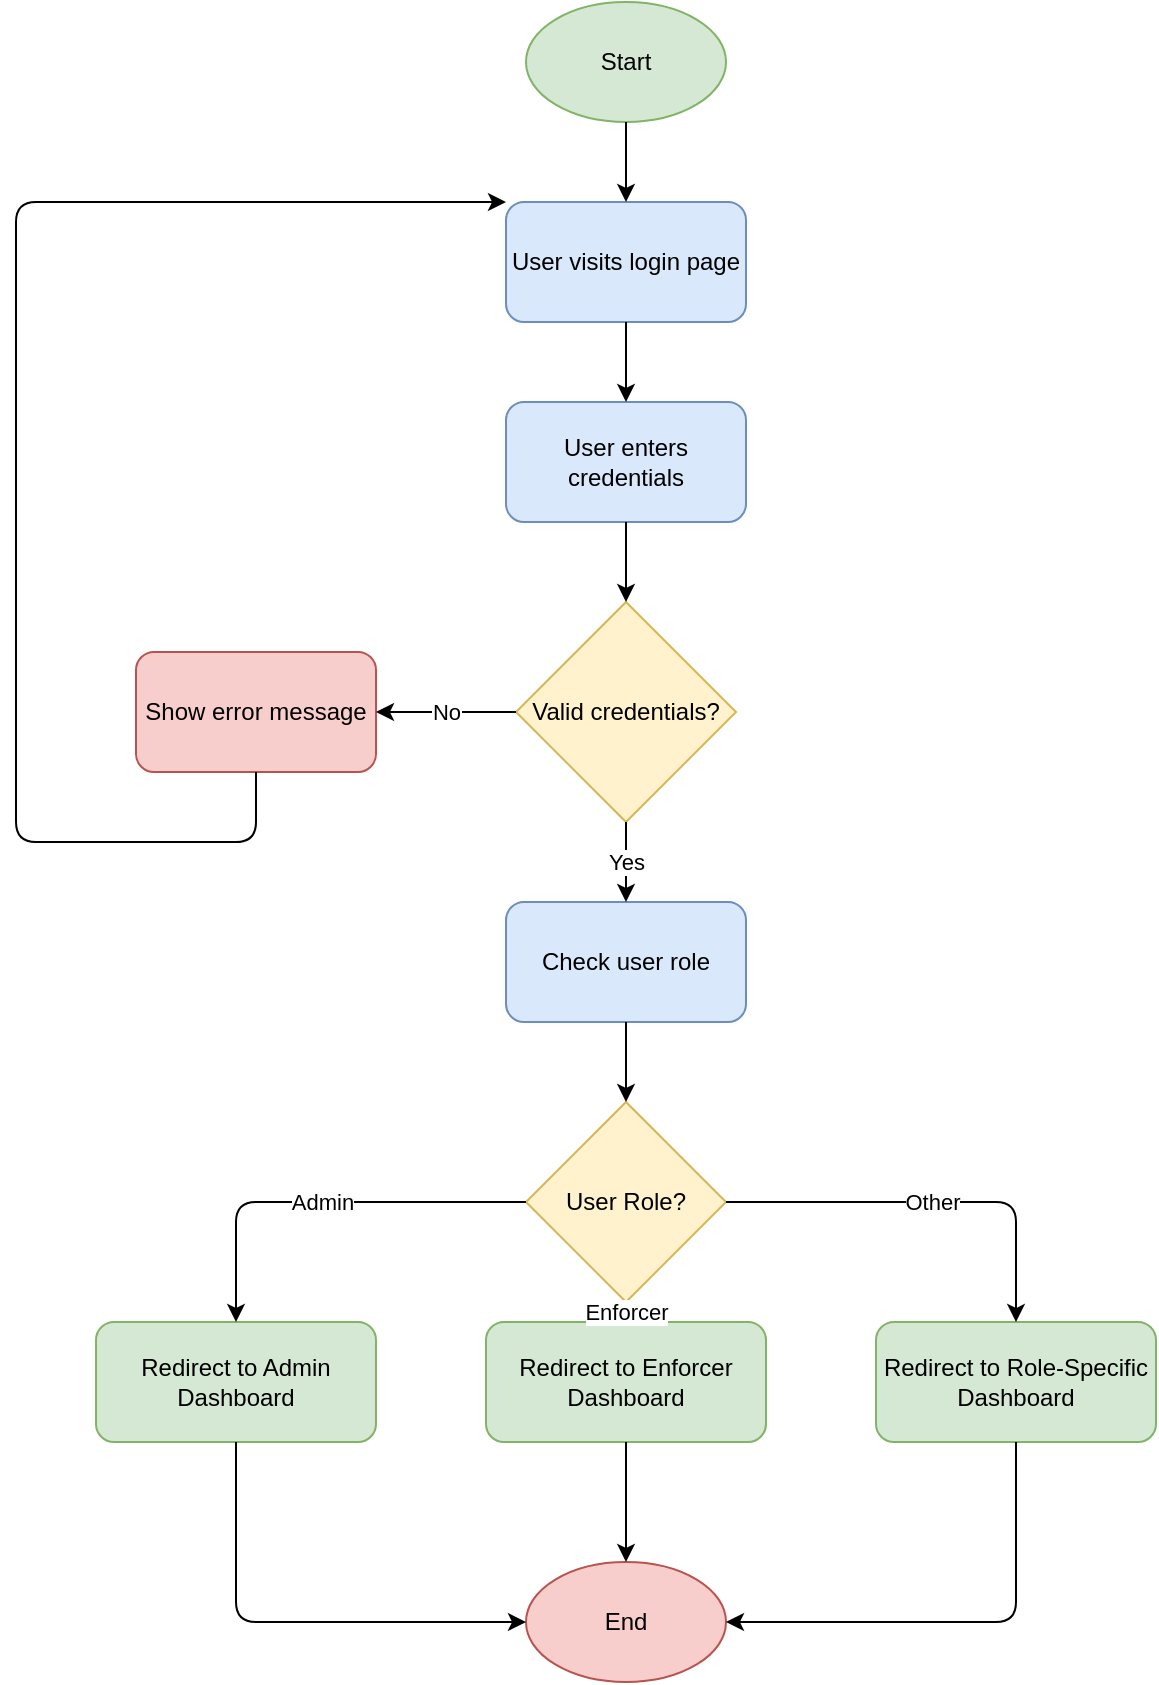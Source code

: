 <?xml version="1.0" encoding="UTF-8"?>
<mxfile version="21.1.1">
  <diagram id="auth-process-flowchart" name="User Authentication Process">
    <mxGraphModel dx="1200" dy="800" grid="1" gridSize="10" guides="1" tooltips="1" connect="1" arrows="1" fold="1" page="1" pageScale="1" pageWidth="850" pageHeight="1100">
      <root>
        <mxCell id="0"/>
        <mxCell id="1" parent="0"/>
        
        <!-- Start Node -->
        <mxCell id="2" value="Start" style="ellipse;whiteSpace=wrap;html=1;fillColor=#d5e8d4;strokeColor=#82b366;" vertex="1" parent="1">
          <mxGeometry x="375" y="20" width="100" height="60" as="geometry"/>
        </mxCell>
        
        <!-- Login Page -->
        <mxCell id="3" value="User visits login page" style="rounded=1;whiteSpace=wrap;html=1;fillColor=#dae8fc;strokeColor=#6c8ebf;" vertex="1" parent="1">
          <mxGeometry x="365" y="120" width="120" height="60" as="geometry"/>
        </mxCell>
        
        <!-- Enter Credentials -->
        <mxCell id="4" value="User enters credentials" style="rounded=1;whiteSpace=wrap;html=1;fillColor=#dae8fc;strokeColor=#6c8ebf;" vertex="1" parent="1">
          <mxGeometry x="365" y="220" width="120" height="60" as="geometry"/>
        </mxCell>
        
        <!-- Credentials Check -->
        <mxCell id="5" value="Valid credentials?" style="rhombus;whiteSpace=wrap;html=1;fillColor=#fff2cc;strokeColor=#d6b656;" vertex="1" parent="1">
          <mxGeometry x="370" y="320" width="110" height="110" as="geometry"/>
        </mxCell>
        
        <!-- Authentication Failed -->
        <mxCell id="6" value="Show error message" style="rounded=1;whiteSpace=wrap;html=1;fillColor=#f8cecc;strokeColor=#b85450;" vertex="1" parent="1">
          <mxGeometry x="180" y="345" width="120" height="60" as="geometry"/>
        </mxCell>
        
        <!-- Role Check -->
        <mxCell id="7" value="Check user role" style="rounded=1;whiteSpace=wrap;html=1;fillColor=#dae8fc;strokeColor=#6c8ebf;" vertex="1" parent="1">
          <mxGeometry x="365" y="470" width="120" height="60" as="geometry"/>
        </mxCell>
        
        <!-- Role Decision -->
        <mxCell id="8" value="User Role?" style="rhombus;whiteSpace=wrap;html=1;fillColor=#fff2cc;strokeColor=#d6b656;" vertex="1" parent="1">
          <mxGeometry x="375" y="570" width="100" height="100" as="geometry"/>
        </mxCell>
        
        <!-- Admin Dashboard -->
        <mxCell id="9" value="Redirect to Admin Dashboard" style="rounded=1;whiteSpace=wrap;html=1;fillColor=#d5e8d4;strokeColor=#82b366;" vertex="1" parent="1">
          <mxGeometry x="160" y="680" width="140" height="60" as="geometry"/>
        </mxCell>
        
        <!-- Enforcer Dashboard -->
        <mxCell id="10" value="Redirect to Enforcer Dashboard" style="rounded=1;whiteSpace=wrap;html=1;fillColor=#d5e8d4;strokeColor=#82b366;" vertex="1" parent="1">
          <mxGeometry x="355" y="680" width="140" height="60" as="geometry"/>
        </mxCell>
        
        <!-- Other Roles -->
        <mxCell id="11" value="Redirect to Role-Specific Dashboard" style="rounded=1;whiteSpace=wrap;html=1;fillColor=#d5e8d4;strokeColor=#82b366;" vertex="1" parent="1">
          <mxGeometry x="550" y="680" width="140" height="60" as="geometry"/>
        </mxCell>
        
        <!-- End Node -->
        <mxCell id="12" value="End" style="ellipse;whiteSpace=wrap;html=1;fillColor=#f8cecc;strokeColor=#b85450;" vertex="1" parent="1">
          <mxGeometry x="375" y="800" width="100" height="60" as="geometry"/>
        </mxCell>
        
        <!-- Connections -->
        <mxCell id="13" value="" style="endArrow=classic;html=1;exitX=0.5;exitY=1;exitDx=0;exitDy=0;entryX=0.5;entryY=0;entryDx=0;entryDy=0;" edge="1" parent="1" source="2" target="3">
          <mxGeometry width="50" height="50" relative="1" as="geometry">
            <mxPoint x="400" y="430" as="sourcePoint"/>
            <mxPoint x="450" y="380" as="targetPoint"/>
          </mxGeometry>
        </mxCell>
        
        <mxCell id="14" value="" style="endArrow=classic;html=1;exitX=0.5;exitY=1;exitDx=0;exitDy=0;entryX=0.5;entryY=0;entryDx=0;entryDy=0;" edge="1" parent="1" source="3" target="4">
          <mxGeometry width="50" height="50" relative="1" as="geometry">
            <mxPoint x="400" y="430" as="sourcePoint"/>
            <mxPoint x="450" y="380" as="targetPoint"/>
          </mxGeometry>
        </mxCell>
        
        <mxCell id="15" value="" style="endArrow=classic;html=1;exitX=0.5;exitY=1;exitDx=0;exitDy=0;entryX=0.5;entryY=0;entryDx=0;entryDy=0;" edge="1" parent="1" source="4" target="5">
          <mxGeometry width="50" height="50" relative="1" as="geometry">
            <mxPoint x="400" y="430" as="sourcePoint"/>
            <mxPoint x="450" y="380" as="targetPoint"/>
          </mxGeometry>
        </mxCell>
        
        <mxCell id="16" value="No" style="endArrow=classic;html=1;exitX=0;exitY=0.5;exitDx=0;exitDy=0;entryX=1;entryY=0.5;entryDx=0;entryDy=0;" edge="1" parent="1" source="5" target="6">
          <mxGeometry width="50" height="50" relative="1" as="geometry">
            <mxPoint x="400" y="430" as="sourcePoint"/>
            <mxPoint x="450" y="380" as="targetPoint"/>
          </mxGeometry>
        </mxCell>
        
        <mxCell id="17" value="Yes" style="endArrow=classic;html=1;exitX=0.5;exitY=1;exitDx=0;exitDy=0;entryX=0.5;entryY=0;entryDx=0;entryDy=0;" edge="1" parent="1" source="5" target="7">
          <mxGeometry width="50" height="50" relative="1" as="geometry">
            <mxPoint x="400" y="430" as="sourcePoint"/>
            <mxPoint x="450" y="380" as="targetPoint"/>
          </mxGeometry>
        </mxCell>
        
        <mxCell id="18" value="" style="endArrow=classic;html=1;exitX=0.5;exitY=1;exitDx=0;exitDy=0;entryX=0.5;entryY=0;entryDx=0;entryDy=0;" edge="1" parent="1" source="7" target="8">
          <mxGeometry width="50" height="50" relative="1" as="geometry">
            <mxPoint x="400" y="430" as="sourcePoint"/>
            <mxPoint x="450" y="380" as="targetPoint"/>
          </mxGeometry>
        </mxCell>
        
        <mxCell id="19" value="Admin" style="endArrow=classic;html=1;exitX=0;exitY=0.5;exitDx=0;exitDy=0;entryX=0.5;entryY=0;entryDx=0;entryDy=0;" edge="1" parent="1" source="8" target="9">
          <mxGeometry width="50" height="50" relative="1" as="geometry">
            <mxPoint x="400" y="430" as="sourcePoint"/>
            <mxPoint x="450" y="380" as="targetPoint"/>
            <Array as="points">
              <mxPoint x="230" y="620"/>
            </Array>
          </mxGeometry>
        </mxCell>
        
        <mxCell id="20" value="Enforcer" style="endArrow=classic;html=1;exitX=0.5;exitY=1;exitDx=0;exitDy=0;entryX=0.5;entryY=0;entryDx=0;entryDy=0;" edge="1" parent="1" source="8" target="10">
          <mxGeometry width="50" height="50" relative="1" as="geometry">
            <mxPoint x="400" y="430" as="sourcePoint"/>
            <mxPoint x="450" y="380" as="targetPoint"/>
          </mxGeometry>
        </mxCell>
        
        <mxCell id="21" value="Other" style="endArrow=classic;html=1;exitX=1;exitY=0.5;exitDx=0;exitDy=0;entryX=0.5;entryY=0;entryDx=0;entryDy=0;" edge="1" parent="1" source="8" target="11">
          <mxGeometry width="50" height="50" relative="1" as="geometry">
            <mxPoint x="400" y="430" as="sourcePoint"/>
            <mxPoint x="450" y="380" as="targetPoint"/>
            <Array as="points">
              <mxPoint x="620" y="620"/>
            </Array>
          </mxGeometry>
        </mxCell>
        
        <mxCell id="22" value="" style="endArrow=classic;html=1;exitX=0.5;exitY=1;exitDx=0;exitDy=0;entryX=0;entryY=0.5;entryDx=0;entryDy=0;" edge="1" parent="1" source="9" target="12">
          <mxGeometry width="50" height="50" relative="1" as="geometry">
            <mxPoint x="400" y="430" as="sourcePoint"/>
            <mxPoint x="450" y="380" as="targetPoint"/>
            <Array as="points">
              <mxPoint x="230" y="830"/>
            </Array>
          </mxGeometry>
        </mxCell>
        
        <mxCell id="23" value="" style="endArrow=classic;html=1;exitX=0.5;exitY=1;exitDx=0;exitDy=0;entryX=0.5;entryY=0;entryDx=0;entryDy=0;" edge="1" parent="1" source="10" target="12">
          <mxGeometry width="50" height="50" relative="1" as="geometry">
            <mxPoint x="400" y="430" as="sourcePoint"/>
            <mxPoint x="450" y="380" as="targetPoint"/>
          </mxGeometry>
        </mxCell>
        
        <mxCell id="24" value="" style="endArrow=classic;html=1;exitX=0.5;exitY=1;exitDx=0;exitDy=0;entryX=1;entryY=0.5;entryDx=0;entryDy=0;" edge="1" parent="1" source="11" target="12">
          <mxGeometry width="50" height="50" relative="1" as="geometry">
            <mxPoint x="400" y="430" as="sourcePoint"/>
            <mxPoint x="450" y="380" as="targetPoint"/>
            <Array as="points">
              <mxPoint x="620" y="830"/>
            </Array>
          </mxGeometry>
        </mxCell>
        
        <mxCell id="25" value="" style="endArrow=classic;html=1;exitX=0.5;exitY=1;exitDx=0;exitDy=0;entryX=0;entryY=0;entryDx=0;entryDy=0;" edge="1" parent="1" source="6" target="3">
          <mxGeometry width="50" height="50" relative="1" as="geometry">
            <mxPoint x="400" y="430" as="sourcePoint"/>
            <mxPoint x="450" y="380" as="targetPoint"/>
            <Array as="points">
              <mxPoint x="240" y="440"/>
              <mxPoint x="120" y="440"/>
              <mxPoint x="120" y="120"/>
            </Array>
          </mxGeometry>
        </mxCell>
      </root>
    </mxGraphModel>
  </diagram>
</mxfile> 